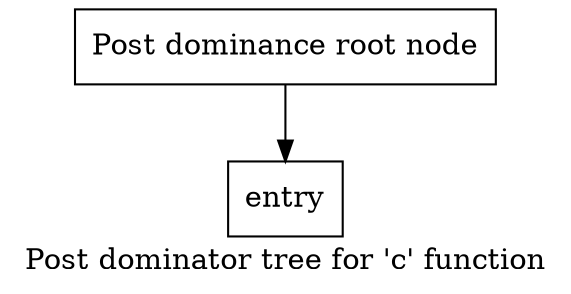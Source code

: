 digraph "Post dominator tree for 'c' function" {
	label="Post dominator tree for 'c' function";

	Node0x2709d50 [shape=record,label="{Post dominance root node}"];
	Node0x2709d50 -> Node0x2709d10;
	Node0x2709d10 [shape=record,label="{entry}"];
}
